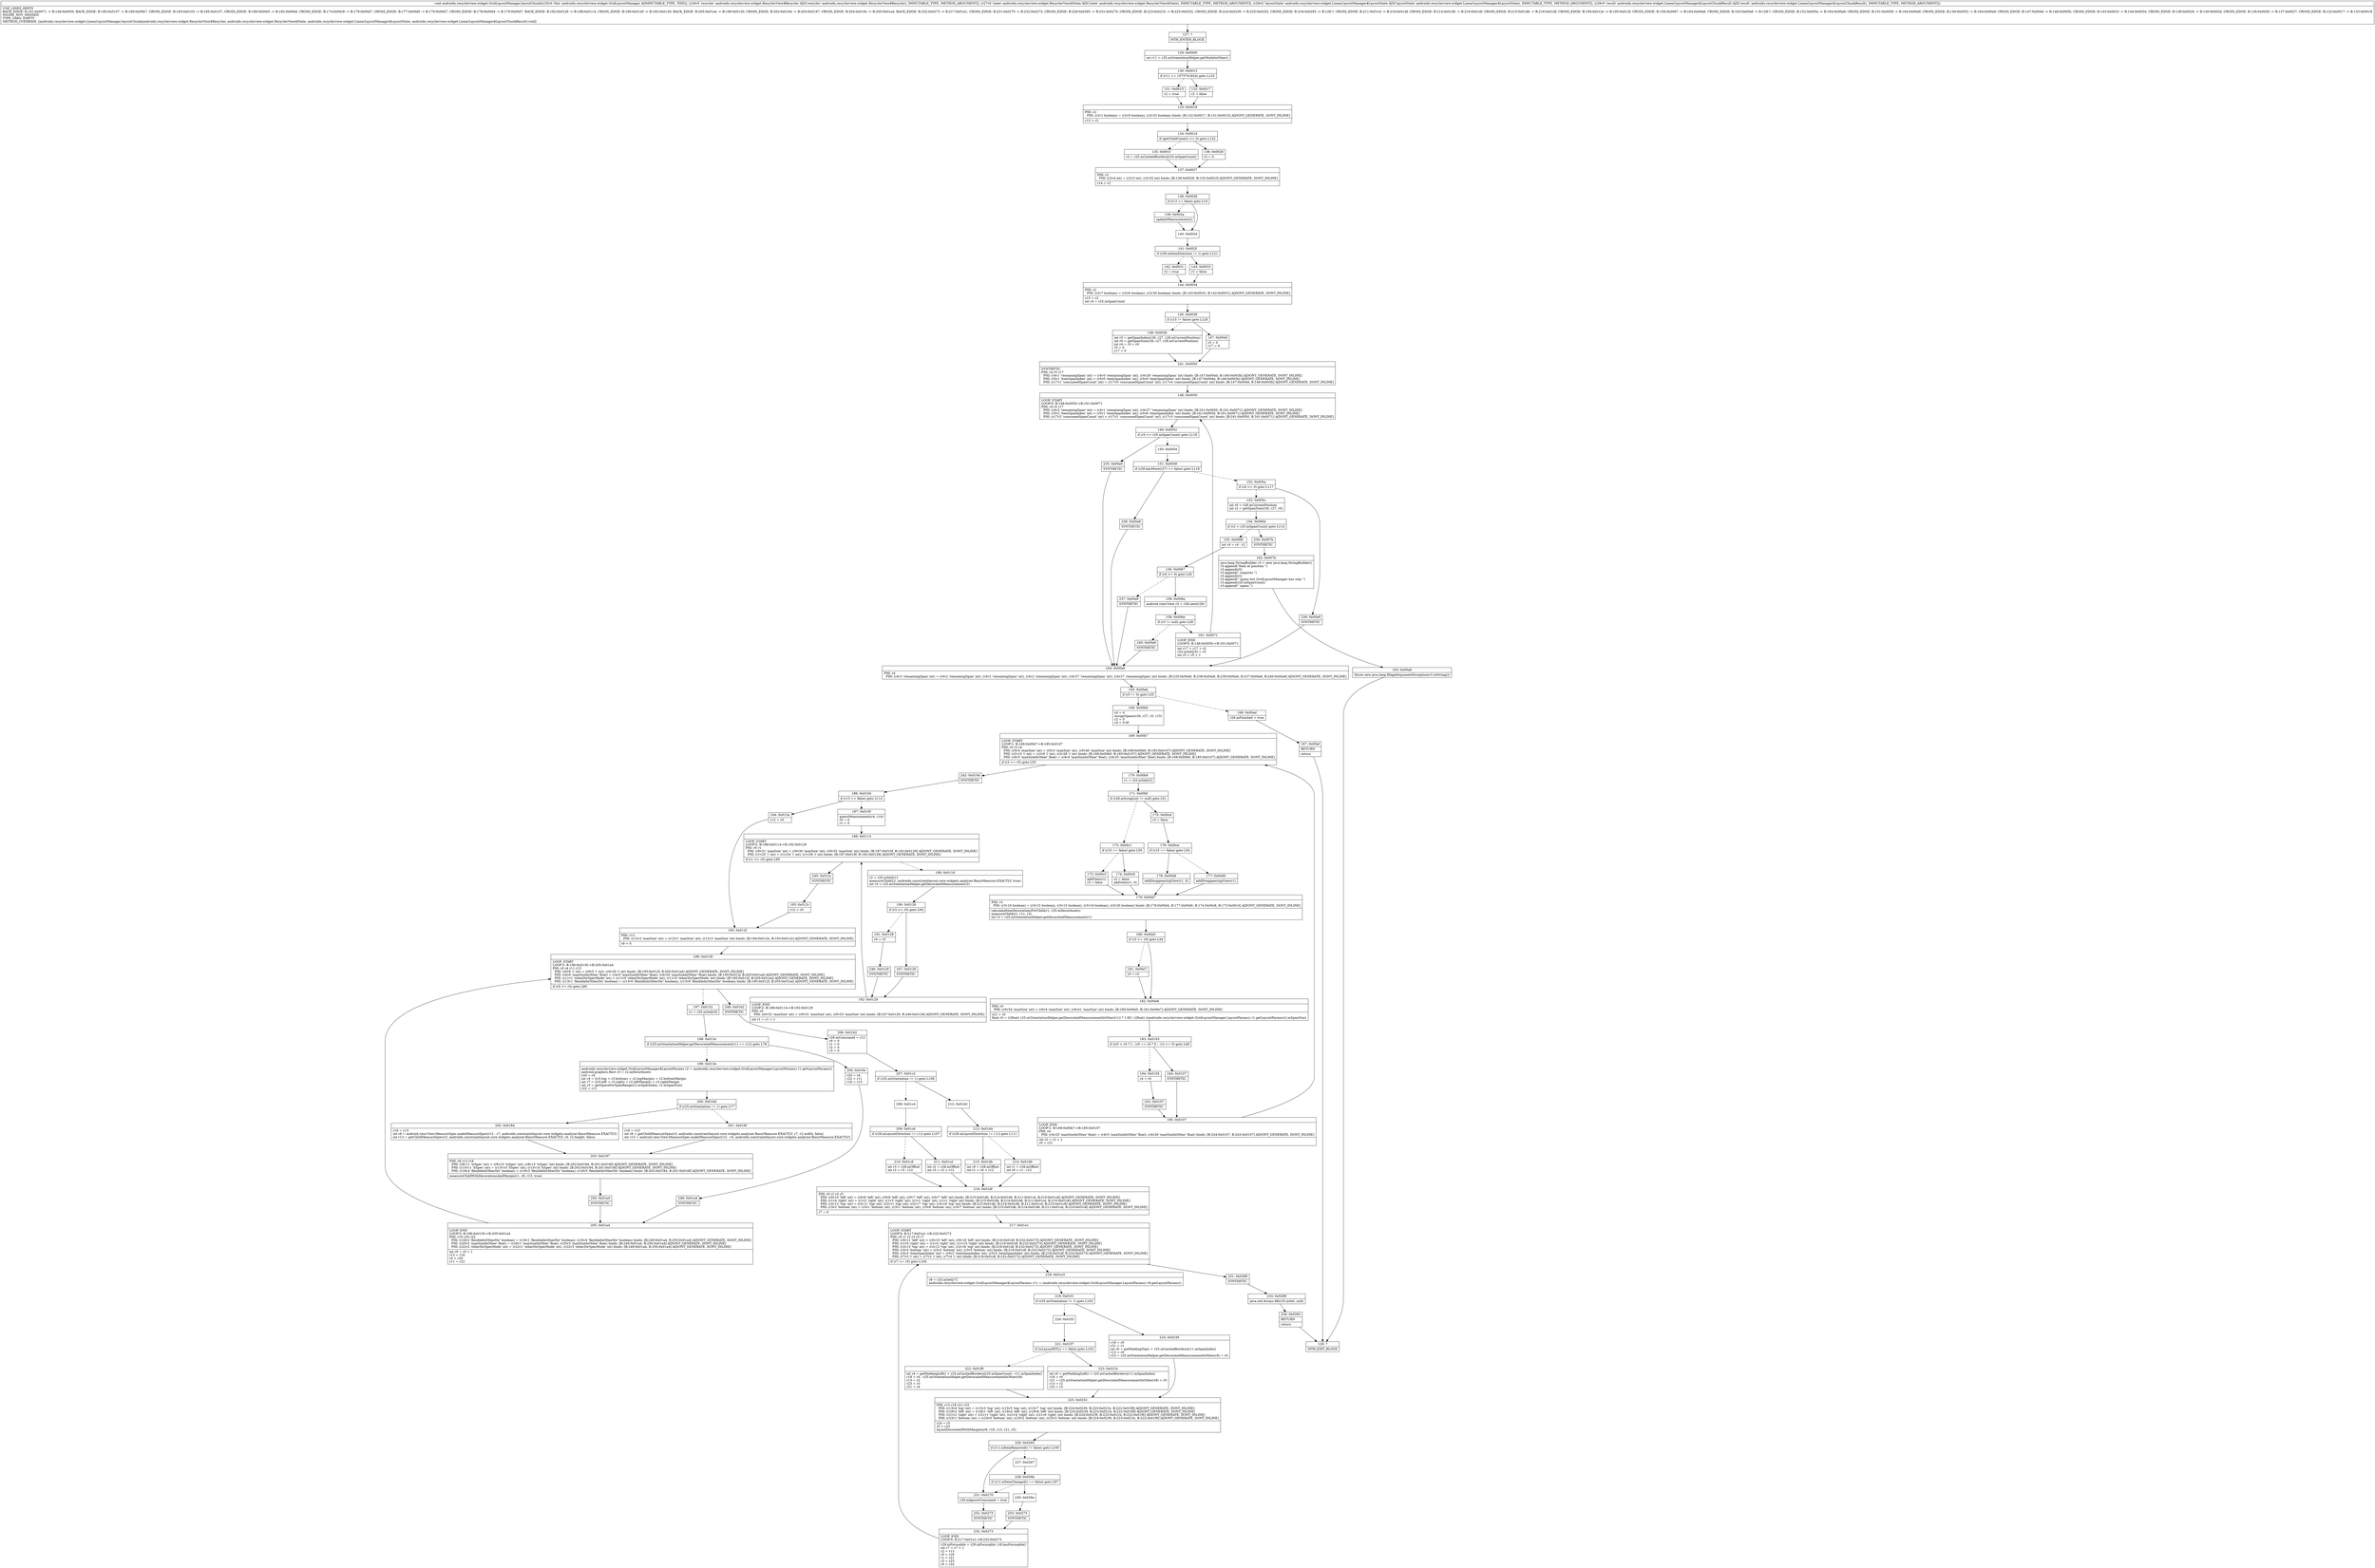 digraph "CFG forandroidx.recyclerview.widget.GridLayoutManager.layoutChunk(Landroidx\/recyclerview\/widget\/RecyclerView$Recycler;Landroidx\/recyclerview\/widget\/RecyclerView$State;Landroidx\/recyclerview\/widget\/LinearLayoutManager$LayoutState;Landroidx\/recyclerview\/widget\/LinearLayoutManager$LayoutChunkResult;)V" {
Node_127 [shape=record,label="{127\:\ ?|MTH_ENTER_BLOCK\l}"];
Node_129 [shape=record,label="{129\:\ 0x0000|int r11 = r25.mOrientationHelper.getModeInOther()\l}"];
Node_130 [shape=record,label="{130\:\ 0x0013|if (r11 == 1073741824) goto L123\l}"];
Node_131 [shape=record,label="{131\:\ 0x0015|r2 = true\l}"];
Node_133 [shape=record,label="{133\:\ 0x0018|PHI: r2 \l  PHI: (r2v1 boolean) = (r2v0 boolean), (r2v33 boolean) binds: [B:132:0x0017, B:131:0x0015] A[DONT_GENERATE, DONT_INLINE]\l|r13 = r2\l}"];
Node_134 [shape=record,label="{134\:\ 0x001d|if (getChildCount() \<= 0) goto L122\l}"];
Node_135 [shape=record,label="{135\:\ 0x001f|r2 = r25.mCachedBorders[r25.mSpanCount]\l}"];
Node_137 [shape=record,label="{137\:\ 0x0027|PHI: r2 \l  PHI: (r2v4 int) = (r2v3 int), (r2v32 int) binds: [B:136:0x0026, B:135:0x001f] A[DONT_GENERATE, DONT_INLINE]\l|r14 = r2\l}"];
Node_138 [shape=record,label="{138\:\ 0x0028|if (r13 == false) goto L10\l}"];
Node_139 [shape=record,label="{139\:\ 0x002a|updateMeasurements()\l}"];
Node_140 [shape=record,label="{140\:\ 0x002d}"];
Node_141 [shape=record,label="{141\:\ 0x002f|if (r28.mItemDirection != 1) goto L121\l}"];
Node_142 [shape=record,label="{142\:\ 0x0031|r2 = true\l}"];
Node_144 [shape=record,label="{144\:\ 0x0034|PHI: r2 \l  PHI: (r2v7 boolean) = (r2v6 boolean), (r2v30 boolean) binds: [B:143:0x0033, B:142:0x0031] A[DONT_GENERATE, DONT_INLINE]\l|r15 = r2\lint r4 = r25.mSpanCount\l}"];
Node_145 [shape=record,label="{145\:\ 0x0039|if (r15 != false) goto L120\l}"];
Node_146 [shape=record,label="{146\:\ 0x003b|int r5 = getSpanIndex(r26, r27, r28.mCurrentPosition)\lint r0 = getSpanSize(r26, r27, r28.mCurrentPosition)\lint r4 = r5 + r0\lr5 = 0\lr17 = 0\l}"];
Node_241 [shape=record,label="{241\:\ 0x0050|SYNTHETIC\lPHI: r4 r5 r17 \l  PHI: (r4v1 'remainingSpan' int) = (r4v0 'remainingSpan' int), (r4v28 'remainingSpan' int) binds: [B:147:0x004d, B:146:0x003b] A[DONT_GENERATE, DONT_INLINE]\l  PHI: (r5v1 'itemSpanIndex' int) = (r5v0 'itemSpanIndex' int), (r5v9 'itemSpanIndex' int) binds: [B:147:0x004d, B:146:0x003b] A[DONT_GENERATE, DONT_INLINE]\l  PHI: (r17v1 'consumedSpanCount' int) = (r17v0 'consumedSpanCount' int), (r17v4 'consumedSpanCount' int) binds: [B:147:0x004d, B:146:0x003b] A[DONT_GENERATE, DONT_INLINE]\l}"];
Node_148 [shape=record,label="{148\:\ 0x0050|LOOP_START\lLOOP:0: B:148:0x0050\-\>B:161:0x0071\lPHI: r4 r5 r17 \l  PHI: (r4v2 'remainingSpan' int) = (r4v1 'remainingSpan' int), (r4v27 'remainingSpan' int) binds: [B:241:0x0050, B:161:0x0071] A[DONT_GENERATE, DONT_INLINE]\l  PHI: (r5v2 'itemSpanIndex' int) = (r5v1 'itemSpanIndex' int), (r5v6 'itemSpanIndex' int) binds: [B:241:0x0050, B:161:0x0071] A[DONT_GENERATE, DONT_INLINE]\l  PHI: (r17v2 'consumedSpanCount' int) = (r17v1 'consumedSpanCount' int), (r17v3 'consumedSpanCount' int) binds: [B:241:0x0050, B:161:0x0071] A[DONT_GENERATE, DONT_INLINE]\l}"];
Node_149 [shape=record,label="{149\:\ 0x0052|if (r5 \>= r25.mSpanCount) goto L119\l}"];
Node_150 [shape=record,label="{150\:\ 0x0054}"];
Node_151 [shape=record,label="{151\:\ 0x0058|if (r28.hasMore(r27) == false) goto L118\l}"];
Node_152 [shape=record,label="{152\:\ 0x005a|if (r4 \<= 0) goto L117\l}"];
Node_153 [shape=record,label="{153\:\ 0x005c|int r0 = r28.mCurrentPosition\lint r2 = getSpanSize(r26, r27, r0)\l}"];
Node_154 [shape=record,label="{154\:\ 0x0064|if (r2 \> r25.mSpanCount) goto L114\l}"];
Node_155 [shape=record,label="{155\:\ 0x0066|int r4 = r4 \- r2\l}"];
Node_156 [shape=record,label="{156\:\ 0x0067|if (r4 \>= 0) goto L26\l}"];
Node_158 [shape=record,label="{158\:\ 0x006a|android.view.View r3 = r28.next(r26)\l}"];
Node_159 [shape=record,label="{159\:\ 0x006e|if (r3 != null) goto L28\l}"];
Node_161 [shape=record,label="{161\:\ 0x0071|LOOP_END\lLOOP:0: B:148:0x0050\-\>B:161:0x0071\l|int r17 = r17 + r2\lr25.mSet[r5] = r3\lint r5 = r5 + 1\l}"];
Node_240 [shape=record,label="{240\:\ 0x00a9|SYNTHETIC\l}"];
Node_164 [shape=record,label="{164\:\ 0x00a9|PHI: r4 \l  PHI: (r4v3 'remainingSpan' int) = (r4v2 'remainingSpan' int), (r4v2 'remainingSpan' int), (r4v2 'remainingSpan' int), (r4v27 'remainingSpan' int), (r4v27 'remainingSpan' int) binds: [B:235:0x00a9, B:238:0x00a9, B:239:0x00a9, B:237:0x00a9, B:240:0x00a9] A[DONT_GENERATE, DONT_INLINE]\l}"];
Node_165 [shape=record,label="{165\:\ 0x00ab|if (r5 != 0) goto L35\l}"];
Node_166 [shape=record,label="{166\:\ 0x00ad|r29.mFinished = true\l}"];
Node_167 [shape=record,label="{167\:\ 0x00af|RETURN\l|return\l}"];
Node_128 [shape=record,label="{128\:\ ?|MTH_EXIT_BLOCK\l}"];
Node_168 [shape=record,label="{168\:\ 0x00b0|r0 = 0\lassignSpans(r26, r27, r5, r15)\lr2 = 0\lr4 = 0.0f\l}"];
Node_169 [shape=record,label="{169\:\ 0x00b7|LOOP_START\lLOOP:1: B:169:0x00b7\-\>B:185:0x0107\lPHI: r0 r2 r4 \l  PHI: (r0v4 'maxSize' int) = (r0v3 'maxSize' int), (r0v40 'maxSize' int) binds: [B:168:0x00b0, B:185:0x0107] A[DONT_GENERATE, DONT_INLINE]\l  PHI: (r2v10 'i' int) = (r2v9 'i' int), (r2v28 'i' int) binds: [B:168:0x00b0, B:185:0x0107] A[DONT_GENERATE, DONT_INLINE]\l  PHI: (r4v5 'maxSizeInOther' float) = (r4v4 'maxSizeInOther' float), (r4v25 'maxSizeInOther' float) binds: [B:168:0x00b0, B:185:0x0107] A[DONT_GENERATE, DONT_INLINE]\l|if (r2 \>= r5) goto L55\l}"];
Node_170 [shape=record,label="{170\:\ 0x00b9|r1 = r25.mSet[r2]\l}"];
Node_171 [shape=record,label="{171\:\ 0x00bf|if (r28.mScrapList != null) goto L51\l}"];
Node_172 [shape=record,label="{172\:\ 0x00c1|if (r15 == false) goto L50\l}"];
Node_173 [shape=record,label="{173\:\ 0x00c3|addView(r1)\lr3 = false\l}"];
Node_179 [shape=record,label="{179\:\ 0x00d7|PHI: r3 \l  PHI: (r3v16 boolean) = (r3v15 boolean), (r3v15 boolean), (r3v19 boolean), (r3v20 boolean) binds: [B:178:0x00d4, B:177:0x00d0, B:174:0x00c8, B:173:0x00c3] A[DONT_GENERATE, DONT_INLINE]\l|calculateItemDecorationsForChild(r1, r25.mDecorInsets)\lmeasureChild(r1, r11, r3)\lint r3 = r25.mOrientationHelper.getDecoratedMeasurement(r1)\l}"];
Node_180 [shape=record,label="{180\:\ 0x00e5|if (r3 \<= r0) goto L44\l}"];
Node_181 [shape=record,label="{181\:\ 0x00e7|r0 = r3\l}"];
Node_182 [shape=record,label="{182\:\ 0x00e8|PHI: r0 \l  PHI: (r0v34 'maxSize' int) = (r0v4 'maxSize' int), (r0v41 'maxSize' int) binds: [B:180:0x00e5, B:181:0x00e7] A[DONT_GENERATE, DONT_INLINE]\l|r21 = r0\lfloat r0 = (((float) r25.mOrientationHelper.getDecoratedMeasurementInOther(r1)) * 1.0f) \/ ((float) ((androidx.recyclerview.widget.GridLayoutManager.LayoutParams) r1.getLayoutParams()).mSpanSize)\l}"];
Node_183 [shape=record,label="{183\:\ 0x0103|if ((r0 \> r4 ? 1 : (r0 == r4 ? 0 : \-1)) \<= 0) goto L49\l}"];
Node_184 [shape=record,label="{184\:\ 0x0105|r4 = r0\l}"];
Node_243 [shape=record,label="{243\:\ 0x0107|SYNTHETIC\l}"];
Node_185 [shape=record,label="{185\:\ 0x0107|LOOP_END\lLOOP:1: B:169:0x00b7\-\>B:185:0x0107\lPHI: r4 \l  PHI: (r4v25 'maxSizeInOther' float) = (r4v5 'maxSizeInOther' float), (r4v26 'maxSizeInOther' float) binds: [B:244:0x0107, B:243:0x0107] A[DONT_GENERATE, DONT_INLINE]\l|int r2 = r2 + 1\lr0 = r21\l}"];
Node_244 [shape=record,label="{244\:\ 0x0107|SYNTHETIC\l}"];
Node_174 [shape=record,label="{174\:\ 0x00c8|r3 = false\laddView(r1, 0)\l}"];
Node_175 [shape=record,label="{175\:\ 0x00cd|r3 = false\l}"];
Node_176 [shape=record,label="{176\:\ 0x00ce|if (r15 == false) goto L54\l}"];
Node_177 [shape=record,label="{177\:\ 0x00d0|addDisappearingView(r1)\l}"];
Node_178 [shape=record,label="{178\:\ 0x00d4|addDisappearingView(r1, 0)\l}"];
Node_242 [shape=record,label="{242\:\ 0x010d|SYNTHETIC\l}"];
Node_186 [shape=record,label="{186\:\ 0x010d|if (r13 == false) goto L112\l}"];
Node_187 [shape=record,label="{187\:\ 0x010f|guessMeasurement(r4, r14)\lr0 = 0\lr1 = 0\l}"];
Node_188 [shape=record,label="{188\:\ 0x0114|LOOP_START\lLOOP:2: B:188:0x0114\-\>B:192:0x0129\lPHI: r0 r1 \l  PHI: (r0v31 'maxSize' int) = (r0v30 'maxSize' int), (r0v32 'maxSize' int) binds: [B:187:0x010f, B:192:0x0129] A[DONT_GENERATE, DONT_INLINE]\l  PHI: (r1v25 'i' int) = (r1v24 'i' int), (r1v26 'i' int) binds: [B:187:0x010f, B:192:0x0129] A[DONT_GENERATE, DONT_INLINE]\l|if (r1 \>= r5) goto L65\l}"];
Node_189 [shape=record,label="{189\:\ 0x0116|r2 = r25.mSet[r1]\lmeasureChild(r2, androidx.constraintlayout.core.widgets.analyzer.BasicMeasure.EXACTLY, true)\lint r3 = r25.mOrientationHelper.getDecoratedMeasurement(r2)\l}"];
Node_190 [shape=record,label="{190\:\ 0x0126|if (r3 \<= r0) goto L64\l}"];
Node_191 [shape=record,label="{191\:\ 0x0128|r0 = r3\l}"];
Node_246 [shape=record,label="{246\:\ 0x0129|SYNTHETIC\l}"];
Node_192 [shape=record,label="{192\:\ 0x0129|LOOP_END\lLOOP:2: B:188:0x0114\-\>B:192:0x0129\lPHI: r0 \l  PHI: (r0v32 'maxSize' int) = (r0v31 'maxSize' int), (r0v33 'maxSize' int) binds: [B:247:0x0129, B:246:0x0129] A[DONT_GENERATE, DONT_INLINE]\l|int r1 = r1 + 1\l}"];
Node_247 [shape=record,label="{247\:\ 0x0129|SYNTHETIC\l}"];
Node_245 [shape=record,label="{245\:\ 0x012c|SYNTHETIC\l}"];
Node_193 [shape=record,label="{193\:\ 0x012c|r12 = r0\l}"];
Node_195 [shape=record,label="{195\:\ 0x012f|PHI: r12 \l  PHI: (r12v2 'maxSize' int) = (r12v1 'maxSize' int), (r12v3 'maxSize' int) binds: [B:194:0x012e, B:193:0x012c] A[DONT_GENERATE, DONT_INLINE]\l|r0 = 0\l}"];
Node_196 [shape=record,label="{196\:\ 0x0130|LOOP_START\lLOOP:3: B:196:0x0130\-\>B:205:0x01a4\lPHI: r0 r4 r11 r13 \l  PHI: (r0v6 'i' int) = (r0v5 'i' int), (r0v29 'i' int) binds: [B:195:0x012f, B:205:0x01a4] A[DONT_GENERATE, DONT_INLINE]\l  PHI: (r4v6 'maxSizeInOther' float) = (r4v5 'maxSizeInOther' float), (r4v20 'maxSizeInOther' float) binds: [B:195:0x012f, B:205:0x01a4] A[DONT_GENERATE, DONT_INLINE]\l  PHI: (r11v1 'otherDirSpecMode' int) = (r11v0 'otherDirSpecMode' int), (r11v5 'otherDirSpecMode' int) binds: [B:195:0x012f, B:205:0x01a4] A[DONT_GENERATE, DONT_INLINE]\l  PHI: (r13v1 'flexibleInOtherDir' boolean) = (r13v0 'flexibleInOtherDir' boolean), (r13v8 'flexibleInOtherDir' boolean) binds: [B:195:0x012f, B:205:0x01a4] A[DONT_GENERATE, DONT_INLINE]\l|if (r0 \>= r5) goto L80\l}"];
Node_197 [shape=record,label="{197\:\ 0x0132|r1 = r25.mSet[r0]\l}"];
Node_198 [shape=record,label="{198\:\ 0x013c|if (r25.mOrientationHelper.getDecoratedMeasurement(r1) == r12) goto L78\l}"];
Node_199 [shape=record,label="{199\:\ 0x013e|androidx.recyclerview.widget.GridLayoutManager$LayoutParams r2 = (androidx.recyclerview.widget.GridLayoutManager.LayoutParams) r1.getLayoutParams()\landroid.graphics.Rect r3 = r2.mDecorInsets\lr20 = r4\lint r4 = ((r3.top + r3.bottom) + r2.topMargin) + r2.bottomMargin\lint r7 = ((r3.left + r3.right) + r2.leftMargin) + r2.rightMargin\lint r3 = getSpaceForSpanRange(r2.mSpanIndex, r2.mSpanSize)\lr22 = r11\l}"];
Node_200 [shape=record,label="{200\:\ 0x016d|if (r25.mOrientation != 1) goto L77\l}"];
Node_201 [shape=record,label="{201\:\ 0x016f|r16 = r13\lint r8 = getChildMeasureSpec(r3, androidx.constraintlayout.core.widgets.analyzer.BasicMeasure.EXACTLY, r7, r2.width, false)\lint r13 = android.view.View.MeasureSpec.makeMeasureSpec(r12 \- r4, androidx.constraintlayout.core.widgets.analyzer.BasicMeasure.EXACTLY)\l}"];
Node_203 [shape=record,label="{203\:\ 0x0197|PHI: r8 r13 r16 \l  PHI: (r8v11 'wSpec' int) = (r8v10 'wSpec' int), (r8v13 'wSpec' int) binds: [B:202:0x0184, B:201:0x016f] A[DONT_GENERATE, DONT_INLINE]\l  PHI: (r13v11 'hSpec' int) = (r13v10 'hSpec' int), (r13v14 'hSpec' int) binds: [B:202:0x0184, B:201:0x016f] A[DONT_GENERATE, DONT_INLINE]\l  PHI: (r16v4 'flexibleInOtherDir' boolean) = (r16v3 'flexibleInOtherDir' boolean), (r16v5 'flexibleInOtherDir' boolean) binds: [B:202:0x0184, B:201:0x016f] A[DONT_GENERATE, DONT_INLINE]\l|measureChildWithDecorationsAndMargin(r1, r8, r13, true)\l}"];
Node_250 [shape=record,label="{250\:\ 0x01a4|SYNTHETIC\l}"];
Node_205 [shape=record,label="{205\:\ 0x01a4|LOOP_END\lLOOP:3: B:196:0x0130\-\>B:205:0x01a4\lPHI: r16 r20 r22 \l  PHI: (r16v2 'flexibleInOtherDir' boolean) = (r16v1 'flexibleInOtherDir' boolean), (r16v4 'flexibleInOtherDir' boolean) binds: [B:249:0x01a4, B:250:0x01a4] A[DONT_GENERATE, DONT_INLINE]\l  PHI: (r20v2 'maxSizeInOther' float) = (r20v1 'maxSizeInOther' float), (r20v3 'maxSizeInOther' float) binds: [B:249:0x01a4, B:250:0x01a4] A[DONT_GENERATE, DONT_INLINE]\l  PHI: (r22v2 'otherDirSpecMode' int) = (r22v1 'otherDirSpecMode' int), (r22v3 'otherDirSpecMode' int) binds: [B:249:0x01a4, B:250:0x01a4] A[DONT_GENERATE, DONT_INLINE]\l|int r0 = r0 + 1\lr13 = r16\lr4 = r20\lr11 = r22\l}"];
Node_202 [shape=record,label="{202\:\ 0x0184|r16 = r13\lint r8 = android.view.View.MeasureSpec.makeMeasureSpec(r12 \- r7, androidx.constraintlayout.core.widgets.analyzer.BasicMeasure.EXACTLY)\lint r13 = getChildMeasureSpec(r3, androidx.constraintlayout.core.widgets.analyzer.BasicMeasure.EXACTLY, r4, r2.height, false)\l}"];
Node_204 [shape=record,label="{204\:\ 0x019c|r20 = r4\lr22 = r11\lr16 = r13\l}"];
Node_249 [shape=record,label="{249\:\ 0x01a4|SYNTHETIC\l}"];
Node_248 [shape=record,label="{248\:\ 0x01b2|SYNTHETIC\l}"];
Node_206 [shape=record,label="{206\:\ 0x01b2|r29.mConsumed = r12\lr0 = 0\lr1 = 0\lr2 = 0\lr3 = 0\l}"];
Node_207 [shape=record,label="{207\:\ 0x01c2|if (r25.mOrientation != 1) goto L108\l}"];
Node_208 [shape=record,label="{208\:\ 0x01c4}"];
Node_209 [shape=record,label="{209\:\ 0x01c6|if (r28.mLayoutDirection != (\-1)) goto L107\l}"];
Node_210 [shape=record,label="{210\:\ 0x01c8|int r3 = r28.mOffset\lint r2 = r3 \- r12\l}"];
Node_216 [shape=record,label="{216\:\ 0x01df|PHI: r0 r1 r2 r3 \l  PHI: (r0v10 'left' int) = (r0v8 'left' int), (r0v9 'left' int), (r0v7 'left' int), (r0v7 'left' int) binds: [B:215:0x01db, B:214:0x01d6, B:211:0x01cd, B:210:0x01c8] A[DONT_GENERATE, DONT_INLINE]\l  PHI: (r1v4 'right' int) = (r1v2 'right' int), (r1v3 'right' int), (r1v1 'right' int), (r1v1 'right' int) binds: [B:215:0x01db, B:214:0x01d6, B:211:0x01cd, B:210:0x01c8] A[DONT_GENERATE, DONT_INLINE]\l  PHI: (r2v12 'top' int) = (r2v11 'top' int), (r2v11 'top' int), (r2v17 'top' int), (r2v18 'top' int) binds: [B:215:0x01db, B:214:0x01d6, B:211:0x01cd, B:210:0x01c8] A[DONT_GENERATE, DONT_INLINE]\l  PHI: (r3v2 'bottom' int) = (r3v1 'bottom' int), (r3v1 'bottom' int), (r3v6 'bottom' int), (r3v7 'bottom' int) binds: [B:215:0x01db, B:214:0x01d6, B:211:0x01cd, B:210:0x01c8] A[DONT_GENERATE, DONT_INLINE]\l|r7 = 0\l}"];
Node_217 [shape=record,label="{217\:\ 0x01e1|LOOP_START\lLOOP:4: B:217:0x01e1\-\>B:232:0x0273\lPHI: r0 r1 r2 r3 r5 r7 \l  PHI: (r0v11 'left' int) = (r0v10 'left' int), (r0v18 'left' int) binds: [B:216:0x01df, B:232:0x0273] A[DONT_GENERATE, DONT_INLINE]\l  PHI: (r1v5 'right' int) = (r1v4 'right' int), (r1v15 'right' int) binds: [B:216:0x01df, B:232:0x0273] A[DONT_GENERATE, DONT_INLINE]\l  PHI: (r2v13 'top' int) = (r2v12 'top' int), (r2v16 'top' int) binds: [B:216:0x01df, B:232:0x0273] A[DONT_GENERATE, DONT_INLINE]\l  PHI: (r3v3 'bottom' int) = (r3v2 'bottom' int), (r3v5 'bottom' int) binds: [B:216:0x01df, B:232:0x0273] A[DONT_GENERATE, DONT_INLINE]\l  PHI: (r5v3 'itemSpanIndex' int) = (r5v2 'itemSpanIndex' int), (r5v5 'itemSpanIndex' int) binds: [B:216:0x01df, B:232:0x0273] A[DONT_GENERATE, DONT_INLINE]\l  PHI: (r7v3 'i' int) = (r7v2 'i' int), (r7v4 'i' int) binds: [B:216:0x01df, B:232:0x0273] A[DONT_GENERATE, DONT_INLINE]\l|if (r7 \>= r5) goto L104\l}"];
Node_218 [shape=record,label="{218\:\ 0x01e3|r8 = r25.mSet[r7]\landroidx.recyclerview.widget.GridLayoutManager$LayoutParams r11 = (androidx.recyclerview.widget.GridLayoutManager.LayoutParams) r8.getLayoutParams()\l}"];
Node_219 [shape=record,label="{219\:\ 0x01f1|if (r25.mOrientation != 1) goto L103\l}"];
Node_220 [shape=record,label="{220\:\ 0x01f3}"];
Node_221 [shape=record,label="{221\:\ 0x01f7|if (isLayoutRTL() == false) goto L102\l}"];
Node_222 [shape=record,label="{222\:\ 0x01f9|int r4 = getPaddingLeft() + r25.mCachedBorders[r25.mSpanCount \- r11.mSpanIndex]\lr18 = r4 \- r25.mOrientationHelper.getDecoratedMeasurementInOther(r8)\lr13 = r2\lr23 = r3\lr21 = r4\l}"];
Node_225 [shape=record,label="{225\:\ 0x0252|PHI: r13 r18 r21 r23 \l  PHI: (r13v4 'top' int) = (r13v3 'top' int), (r13v5 'top' int), (r13v7 'top' int) binds: [B:224:0x0239, B:223:0x021b, B:222:0x01f9] A[DONT_GENERATE, DONT_INLINE]\l  PHI: (r18v2 'left' int) = (r18v1 'left' int), (r18v4 'left' int), (r18v6 'left' int) binds: [B:224:0x0239, B:223:0x021b, B:222:0x01f9] A[DONT_GENERATE, DONT_INLINE]\l  PHI: (r21v2 'right' int) = (r21v1 'right' int), (r21v4 'right' int), (r21v6 'right' int) binds: [B:224:0x0239, B:223:0x021b, B:222:0x01f9] A[DONT_GENERATE, DONT_INLINE]\l  PHI: (r23v1 'bottom' int) = (r23v0 'bottom' int), (r23v2 'bottom' int), (r23v3 'bottom' int) binds: [B:224:0x0239, B:223:0x021b, B:222:0x01f9] A[DONT_GENERATE, DONT_INLINE]\l|r24 = r5\lr5 = r23\llayoutDecoratedWithMargins(r8, r18, r13, r21, r5)\l}"];
Node_226 [shape=record,label="{226\:\ 0x0265|if (r11.isItemRemoved() != false) goto L100\l}"];
Node_227 [shape=record,label="{227\:\ 0x0267}"];
Node_228 [shape=record,label="{228\:\ 0x026b|if (r11.isItemChanged() == false) goto L97\l}"];
Node_230 [shape=record,label="{230\:\ 0x026e}"];
Node_253 [shape=record,label="{253\:\ 0x0273|SYNTHETIC\l}"];
Node_232 [shape=record,label="{232\:\ 0x0273|LOOP_END\lLOOP:4: B:217:0x01e1\-\>B:232:0x0273\l|r29.mFocusable = r29.mFocusable \| r8.hasFocusable()\lint r7 = r7 + 1\lr2 = r13\lr0 = r18\lr1 = r21\lr3 = r23\lr5 = r24\l}"];
Node_231 [shape=record,label="{231\:\ 0x0270|r29.mIgnoreConsumed = true\l}"];
Node_252 [shape=record,label="{252\:\ 0x0273|SYNTHETIC\l}"];
Node_223 [shape=record,label="{223\:\ 0x021b|int r0 = getPaddingLeft() + r25.mCachedBorders[r11.mSpanIndex]\lr18 = r0\lr21 = r25.mOrientationHelper.getDecoratedMeasurementInOther(r8) + r0\lr13 = r2\lr23 = r3\l}"];
Node_224 [shape=record,label="{224\:\ 0x0239|r18 = r0\lr21 = r1\lint r0 = getPaddingTop() + r25.mCachedBorders[r11.mSpanIndex]\lr13 = r0\lr23 = r25.mOrientationHelper.getDecoratedMeasurementInOther(r8) + r0\l}"];
Node_251 [shape=record,label="{251\:\ 0x0289|SYNTHETIC\l}"];
Node_233 [shape=record,label="{233\:\ 0x0289|java.util.Arrays.fill(r25.mSet, null)\l}"];
Node_234 [shape=record,label="{234\:\ 0x0293|RETURN\l|return\l}"];
Node_211 [shape=record,label="{211\:\ 0x01cd|int r2 = r28.mOffset\lint r3 = r2 + r12\l}"];
Node_212 [shape=record,label="{212\:\ 0x01d2}"];
Node_213 [shape=record,label="{213\:\ 0x01d4|if (r28.mLayoutDirection != (\-1)) goto L111\l}"];
Node_214 [shape=record,label="{214\:\ 0x01d6|int r1 = r28.mOffset\lint r0 = r1 \- r12\l}"];
Node_215 [shape=record,label="{215\:\ 0x01db|int r0 = r28.mOffset\lint r1 = r0 + r12\l}"];
Node_194 [shape=record,label="{194\:\ 0x012e|r12 = r0\l}"];
Node_237 [shape=record,label="{237\:\ 0x00a9|SYNTHETIC\l}"];
Node_236 [shape=record,label="{236\:\ 0x007b|SYNTHETIC\l}"];
Node_162 [shape=record,label="{162\:\ 0x007b|java.lang.StringBuilder r3 = new java.lang.StringBuilder()\lr3.append(\"Item at position \")\lr3.append(r0)\lr3.append(\" requires \")\lr3.append(r2)\lr3.append(\" spans but GridLayoutManager has only \")\lr3.append(r25.mSpanCount)\lr3.append(\" spans.\")\l}"];
Node_163 [shape=record,label="{163\:\ 0x00a8|throw new java.lang.IllegalArgumentException(r3.toString())\l}"];
Node_239 [shape=record,label="{239\:\ 0x00a9|SYNTHETIC\l}"];
Node_238 [shape=record,label="{238\:\ 0x00a9|SYNTHETIC\l}"];
Node_235 [shape=record,label="{235\:\ 0x00a9|SYNTHETIC\l}"];
Node_147 [shape=record,label="{147\:\ 0x004d|r5 = 0\lr17 = 0\l}"];
Node_143 [shape=record,label="{143\:\ 0x0033|r2 = false\l}"];
Node_136 [shape=record,label="{136\:\ 0x0026|r2 = 0\l}"];
Node_132 [shape=record,label="{132\:\ 0x0017|r2 = false\l}"];
MethodNode[shape=record,label="{void androidx.recyclerview.widget.GridLayoutManager.layoutChunk((r25v0 'this' androidx.recyclerview.widget.GridLayoutManager A[IMMUTABLE_TYPE, THIS]), (r26v0 'recycler' androidx.recyclerview.widget.RecyclerView$Recycler A[D('recycler' androidx.recyclerview.widget.RecyclerView$Recycler), IMMUTABLE_TYPE, METHOD_ARGUMENT]), (r27v0 'state' androidx.recyclerview.widget.RecyclerView$State A[D('state' androidx.recyclerview.widget.RecyclerView$State), IMMUTABLE_TYPE, METHOD_ARGUMENT]), (r28v0 'layoutState' androidx.recyclerview.widget.LinearLayoutManager$LayoutState A[D('layoutState' androidx.recyclerview.widget.LinearLayoutManager$LayoutState), IMMUTABLE_TYPE, METHOD_ARGUMENT]), (r29v0 'result' androidx.recyclerview.widget.LinearLayoutManager$LayoutChunkResult A[D('result' androidx.recyclerview.widget.LinearLayoutManager$LayoutChunkResult), IMMUTABLE_TYPE, METHOD_ARGUMENT]))  | USE_LINES_HINTS\lBACK_EDGE: B:161:0x0071 \-\> B:148:0x0050, BACK_EDGE: B:185:0x0107 \-\> B:169:0x00b7, CROSS_EDGE: B:183:0x0103 \-\> B:185:0x0107, CROSS_EDGE: B:180:0x00e5 \-\> B:182:0x00e8, CROSS_EDGE: B:174:0x00c8 \-\> B:179:0x00d7, CROSS_EDGE: B:177:0x00d0 \-\> B:179:0x00d7, CROSS_EDGE: B:178:0x00d4 \-\> B:179:0x00d7, BACK_EDGE: B:192:0x0129 \-\> B:188:0x0114, CROSS_EDGE: B:190:0x0126 \-\> B:192:0x0129, BACK_EDGE: B:205:0x01a4 \-\> B:196:0x0130, CROSS_EDGE: B:202:0x0184 \-\> B:203:0x0197, CROSS_EDGE: B:204:0x019c \-\> B:205:0x01a4, BACK_EDGE: B:232:0x0273 \-\> B:217:0x01e1, CROSS_EDGE: B:231:0x0270 \-\> B:232:0x0273, CROSS_EDGE: B:226:0x0265 \-\> B:231:0x0270, CROSS_EDGE: B:223:0x021b \-\> B:225:0x0252, CROSS_EDGE: B:224:0x0239 \-\> B:225:0x0252, CROSS_EDGE: B:234:0x0293 \-\> B:128:?, CROSS_EDGE: B:211:0x01cd \-\> B:216:0x01df, CROSS_EDGE: B:214:0x01d6 \-\> B:216:0x01df, CROSS_EDGE: B:215:0x01db \-\> B:216:0x01df, CROSS_EDGE: B:194:0x012e \-\> B:195:0x012f, CROSS_EDGE: B:156:0x0067 \-\> B:164:0x00a9, CROSS_EDGE: B:163:0x00a8 \-\> B:128:?, CROSS_EDGE: B:152:0x005a \-\> B:164:0x00a9, CROSS_EDGE: B:151:0x0058 \-\> B:164:0x00a9, CROSS_EDGE: B:149:0x0052 \-\> B:164:0x00a9, CROSS_EDGE: B:147:0x004d \-\> B:148:0x0050, CROSS_EDGE: B:143:0x0033 \-\> B:144:0x0034, CROSS_EDGE: B:138:0x0028 \-\> B:140:0x002d, CROSS_EDGE: B:136:0x0026 \-\> B:137:0x0027, CROSS_EDGE: B:132:0x0017 \-\> B:133:0x0018\lINLINE_NOT_NEEDED\lTYPE_VARS: EMPTY\lMETHOD_OVERRIDE: [androidx.recyclerview.widget.LinearLayoutManager.layoutChunk(androidx.recyclerview.widget.RecyclerView$Recycler, androidx.recyclerview.widget.RecyclerView$State, androidx.recyclerview.widget.LinearLayoutManager$LayoutState, androidx.recyclerview.widget.LinearLayoutManager$LayoutChunkResult):void]\l}"];
MethodNode -> Node_127;Node_127 -> Node_129;
Node_129 -> Node_130;
Node_130 -> Node_131[style=dashed];
Node_130 -> Node_132;
Node_131 -> Node_133;
Node_133 -> Node_134;
Node_134 -> Node_135[style=dashed];
Node_134 -> Node_136;
Node_135 -> Node_137;
Node_137 -> Node_138;
Node_138 -> Node_139[style=dashed];
Node_138 -> Node_140;
Node_139 -> Node_140;
Node_140 -> Node_141;
Node_141 -> Node_142[style=dashed];
Node_141 -> Node_143;
Node_142 -> Node_144;
Node_144 -> Node_145;
Node_145 -> Node_146[style=dashed];
Node_145 -> Node_147;
Node_146 -> Node_241;
Node_241 -> Node_148;
Node_148 -> Node_149;
Node_149 -> Node_150[style=dashed];
Node_149 -> Node_235;
Node_150 -> Node_151;
Node_151 -> Node_152[style=dashed];
Node_151 -> Node_238;
Node_152 -> Node_153[style=dashed];
Node_152 -> Node_239;
Node_153 -> Node_154;
Node_154 -> Node_155[style=dashed];
Node_154 -> Node_236;
Node_155 -> Node_156;
Node_156 -> Node_158;
Node_156 -> Node_237[style=dashed];
Node_158 -> Node_159;
Node_159 -> Node_161;
Node_159 -> Node_240[style=dashed];
Node_161 -> Node_148;
Node_240 -> Node_164;
Node_164 -> Node_165;
Node_165 -> Node_166[style=dashed];
Node_165 -> Node_168;
Node_166 -> Node_167;
Node_167 -> Node_128;
Node_168 -> Node_169;
Node_169 -> Node_170[style=dashed];
Node_169 -> Node_242;
Node_170 -> Node_171;
Node_171 -> Node_172[style=dashed];
Node_171 -> Node_175;
Node_172 -> Node_173[style=dashed];
Node_172 -> Node_174;
Node_173 -> Node_179;
Node_179 -> Node_180;
Node_180 -> Node_181[style=dashed];
Node_180 -> Node_182;
Node_181 -> Node_182;
Node_182 -> Node_183;
Node_183 -> Node_184[style=dashed];
Node_183 -> Node_244;
Node_184 -> Node_243;
Node_243 -> Node_185;
Node_185 -> Node_169;
Node_244 -> Node_185;
Node_174 -> Node_179;
Node_175 -> Node_176;
Node_176 -> Node_177[style=dashed];
Node_176 -> Node_178;
Node_177 -> Node_179;
Node_178 -> Node_179;
Node_242 -> Node_186;
Node_186 -> Node_187[style=dashed];
Node_186 -> Node_194;
Node_187 -> Node_188;
Node_188 -> Node_189[style=dashed];
Node_188 -> Node_245;
Node_189 -> Node_190;
Node_190 -> Node_191[style=dashed];
Node_190 -> Node_247;
Node_191 -> Node_246;
Node_246 -> Node_192;
Node_192 -> Node_188;
Node_247 -> Node_192;
Node_245 -> Node_193;
Node_193 -> Node_195;
Node_195 -> Node_196;
Node_196 -> Node_197[style=dashed];
Node_196 -> Node_248;
Node_197 -> Node_198;
Node_198 -> Node_199[style=dashed];
Node_198 -> Node_204;
Node_199 -> Node_200;
Node_200 -> Node_201[style=dashed];
Node_200 -> Node_202;
Node_201 -> Node_203;
Node_203 -> Node_250;
Node_250 -> Node_205;
Node_205 -> Node_196;
Node_202 -> Node_203;
Node_204 -> Node_249;
Node_249 -> Node_205;
Node_248 -> Node_206;
Node_206 -> Node_207;
Node_207 -> Node_208[style=dashed];
Node_207 -> Node_212;
Node_208 -> Node_209;
Node_209 -> Node_210[style=dashed];
Node_209 -> Node_211;
Node_210 -> Node_216;
Node_216 -> Node_217;
Node_217 -> Node_218[style=dashed];
Node_217 -> Node_251;
Node_218 -> Node_219;
Node_219 -> Node_220[style=dashed];
Node_219 -> Node_224;
Node_220 -> Node_221;
Node_221 -> Node_222[style=dashed];
Node_221 -> Node_223;
Node_222 -> Node_225;
Node_225 -> Node_226;
Node_226 -> Node_227[style=dashed];
Node_226 -> Node_231;
Node_227 -> Node_228;
Node_228 -> Node_230;
Node_228 -> Node_231[style=dashed];
Node_230 -> Node_253;
Node_253 -> Node_232;
Node_232 -> Node_217;
Node_231 -> Node_252;
Node_252 -> Node_232;
Node_223 -> Node_225;
Node_224 -> Node_225;
Node_251 -> Node_233;
Node_233 -> Node_234;
Node_234 -> Node_128;
Node_211 -> Node_216;
Node_212 -> Node_213;
Node_213 -> Node_214[style=dashed];
Node_213 -> Node_215;
Node_214 -> Node_216;
Node_215 -> Node_216;
Node_194 -> Node_195;
Node_237 -> Node_164;
Node_236 -> Node_162;
Node_162 -> Node_163;
Node_163 -> Node_128;
Node_239 -> Node_164;
Node_238 -> Node_164;
Node_235 -> Node_164;
Node_147 -> Node_241;
Node_143 -> Node_144;
Node_136 -> Node_137;
Node_132 -> Node_133;
}

